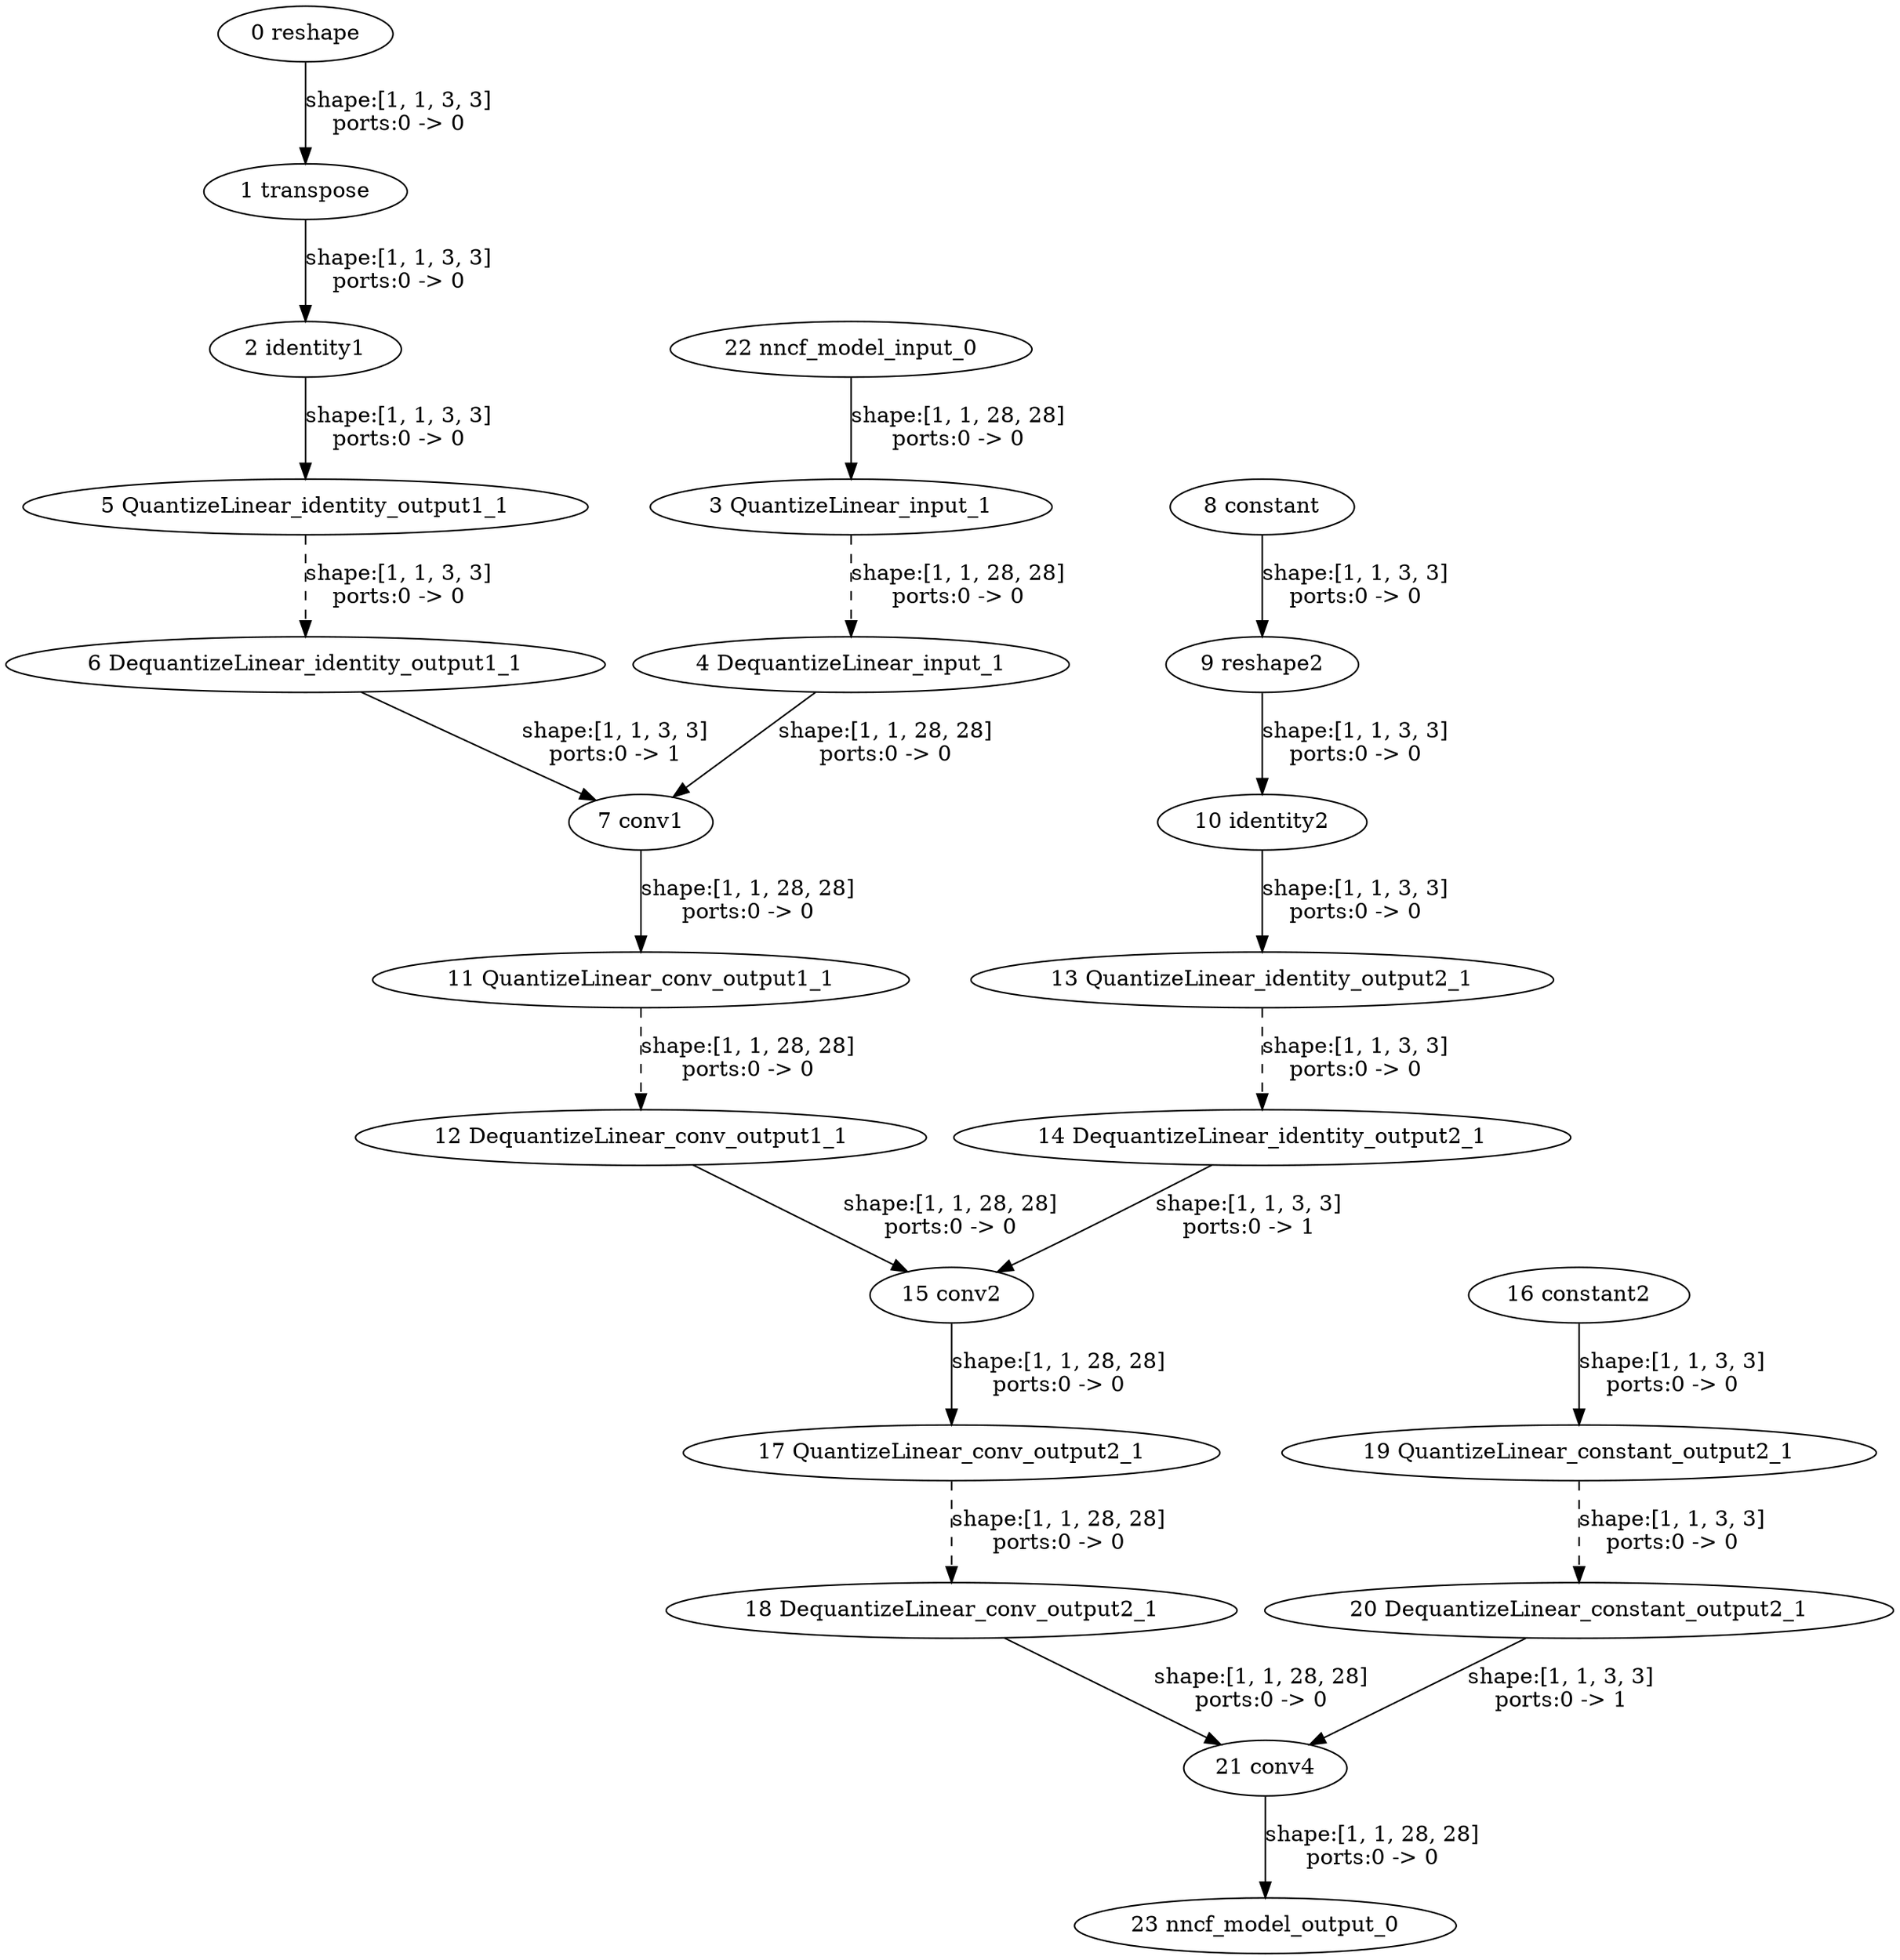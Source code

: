 strict digraph  {
"0 reshape" [id=0, type=Reshape];
"1 transpose" [id=1, type=Transpose];
"2 identity1" [id=2, type=Identity];
"3 QuantizeLinear_input_1" [id=3, type=QuantizeLinear];
"4 DequantizeLinear_input_1" [id=4, type=DequantizeLinear];
"5 QuantizeLinear_identity_output1_1" [id=5, type=QuantizeLinear];
"6 DequantizeLinear_identity_output1_1" [id=6, type=DequantizeLinear];
"7 conv1" [id=7, type=Conv];
"8 constant" [id=8, type=Constant];
"9 reshape2" [id=9, type=Reshape];
"10 identity2" [id=10, type=Identity];
"11 QuantizeLinear_conv_output1_1" [id=11, type=QuantizeLinear];
"12 DequantizeLinear_conv_output1_1" [id=12, type=DequantizeLinear];
"13 QuantizeLinear_identity_output2_1" [id=13, type=QuantizeLinear];
"14 DequantizeLinear_identity_output2_1" [id=14, type=DequantizeLinear];
"15 conv2" [id=15, type=Conv];
"16 constant2" [id=16, type=Constant];
"17 QuantizeLinear_conv_output2_1" [id=17, type=QuantizeLinear];
"18 DequantizeLinear_conv_output2_1" [id=18, type=DequantizeLinear];
"19 QuantizeLinear_constant_output2_1" [id=19, type=QuantizeLinear];
"20 DequantizeLinear_constant_output2_1" [id=20, type=DequantizeLinear];
"21 conv4" [id=21, type=Conv];
"22 nncf_model_input_0" [id=22, type=nncf_model_input];
"23 nncf_model_output_0" [id=23, type=nncf_model_output];
"0 reshape" -> "1 transpose"  [label="shape:[1, 1, 3, 3]\nports:0 -> 0", style=solid];
"1 transpose" -> "2 identity1"  [label="shape:[1, 1, 3, 3]\nports:0 -> 0", style=solid];
"2 identity1" -> "5 QuantizeLinear_identity_output1_1"  [label="shape:[1, 1, 3, 3]\nports:0 -> 0", style=solid];
"3 QuantizeLinear_input_1" -> "4 DequantizeLinear_input_1"  [label="shape:[1, 1, 28, 28]\nports:0 -> 0", style=dashed];
"4 DequantizeLinear_input_1" -> "7 conv1"  [label="shape:[1, 1, 28, 28]\nports:0 -> 0", style=solid];
"5 QuantizeLinear_identity_output1_1" -> "6 DequantizeLinear_identity_output1_1"  [label="shape:[1, 1, 3, 3]\nports:0 -> 0", style=dashed];
"6 DequantizeLinear_identity_output1_1" -> "7 conv1"  [label="shape:[1, 1, 3, 3]\nports:0 -> 1", style=solid];
"7 conv1" -> "11 QuantizeLinear_conv_output1_1"  [label="shape:[1, 1, 28, 28]\nports:0 -> 0", style=solid];
"8 constant" -> "9 reshape2"  [label="shape:[1, 1, 3, 3]\nports:0 -> 0", style=solid];
"9 reshape2" -> "10 identity2"  [label="shape:[1, 1, 3, 3]\nports:0 -> 0", style=solid];
"10 identity2" -> "13 QuantizeLinear_identity_output2_1"  [label="shape:[1, 1, 3, 3]\nports:0 -> 0", style=solid];
"11 QuantizeLinear_conv_output1_1" -> "12 DequantizeLinear_conv_output1_1"  [label="shape:[1, 1, 28, 28]\nports:0 -> 0", style=dashed];
"12 DequantizeLinear_conv_output1_1" -> "15 conv2"  [label="shape:[1, 1, 28, 28]\nports:0 -> 0", style=solid];
"13 QuantizeLinear_identity_output2_1" -> "14 DequantizeLinear_identity_output2_1"  [label="shape:[1, 1, 3, 3]\nports:0 -> 0", style=dashed];
"14 DequantizeLinear_identity_output2_1" -> "15 conv2"  [label="shape:[1, 1, 3, 3]\nports:0 -> 1", style=solid];
"15 conv2" -> "17 QuantizeLinear_conv_output2_1"  [label="shape:[1, 1, 28, 28]\nports:0 -> 0", style=solid];
"16 constant2" -> "19 QuantizeLinear_constant_output2_1"  [label="shape:[1, 1, 3, 3]\nports:0 -> 0", style=solid];
"17 QuantizeLinear_conv_output2_1" -> "18 DequantizeLinear_conv_output2_1"  [label="shape:[1, 1, 28, 28]\nports:0 -> 0", style=dashed];
"18 DequantizeLinear_conv_output2_1" -> "21 conv4"  [label="shape:[1, 1, 28, 28]\nports:0 -> 0", style=solid];
"19 QuantizeLinear_constant_output2_1" -> "20 DequantizeLinear_constant_output2_1"  [label="shape:[1, 1, 3, 3]\nports:0 -> 0", style=dashed];
"20 DequantizeLinear_constant_output2_1" -> "21 conv4"  [label="shape:[1, 1, 3, 3]\nports:0 -> 1", style=solid];
"21 conv4" -> "23 nncf_model_output_0"  [label="shape:[1, 1, 28, 28]\nports:0 -> 0", style=solid];
"22 nncf_model_input_0" -> "3 QuantizeLinear_input_1"  [label="shape:[1, 1, 28, 28]\nports:0 -> 0", style=solid];
}
